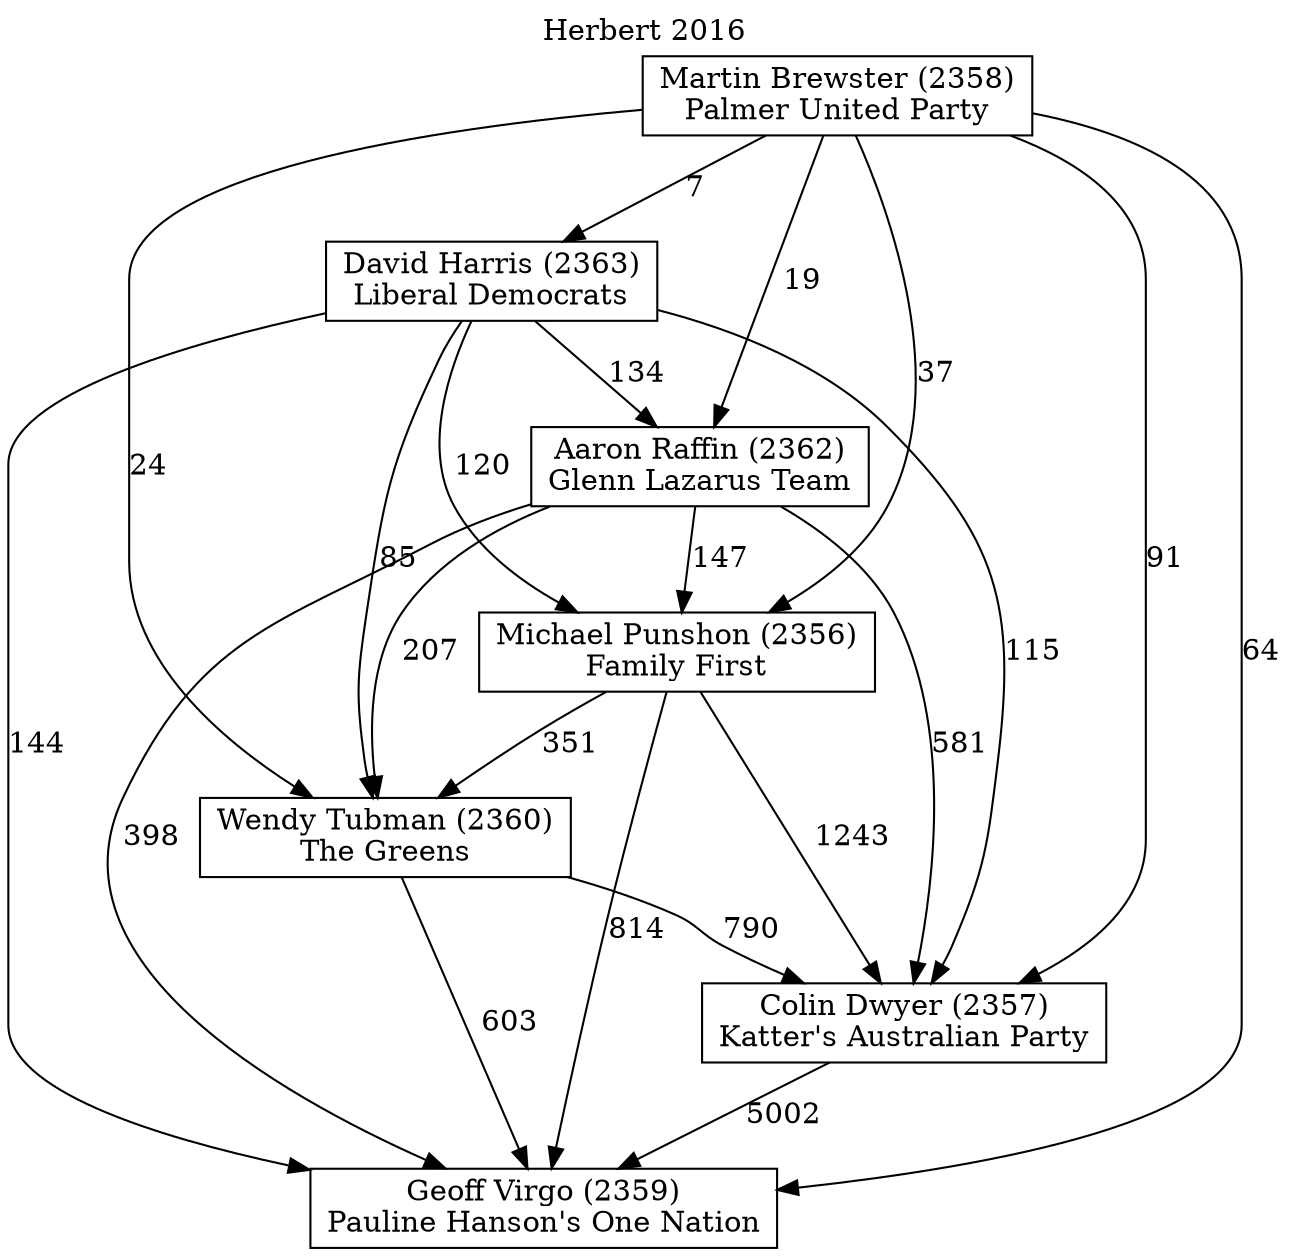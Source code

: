 // House preference flow
digraph "Geoff Virgo (2359)_Herbert_2016" {
	graph [label="Herbert 2016" labelloc=t mclimit=10]
	node [shape=box]
	"Martin Brewster (2358)" [label="Martin Brewster (2358)
Palmer United Party"]
	"Wendy Tubman (2360)" [label="Wendy Tubman (2360)
The Greens"]
	"David Harris (2363)" [label="David Harris (2363)
Liberal Democrats"]
	"Colin Dwyer (2357)" [label="Colin Dwyer (2357)
Katter's Australian Party"]
	"Geoff Virgo (2359)" [label="Geoff Virgo (2359)
Pauline Hanson's One Nation"]
	"Michael Punshon (2356)" [label="Michael Punshon (2356)
Family First"]
	"Aaron Raffin (2362)" [label="Aaron Raffin (2362)
Glenn Lazarus Team"]
	"Martin Brewster (2358)" -> "Michael Punshon (2356)" [label=37]
	"Aaron Raffin (2362)" -> "Wendy Tubman (2360)" [label=207]
	"Wendy Tubman (2360)" -> "Colin Dwyer (2357)" [label=790]
	"David Harris (2363)" -> "Geoff Virgo (2359)" [label=144]
	"David Harris (2363)" -> "Michael Punshon (2356)" [label=120]
	"Aaron Raffin (2362)" -> "Michael Punshon (2356)" [label=147]
	"Martin Brewster (2358)" -> "David Harris (2363)" [label=7]
	"Martin Brewster (2358)" -> "Wendy Tubman (2360)" [label=24]
	"Martin Brewster (2358)" -> "Geoff Virgo (2359)" [label=64]
	"Aaron Raffin (2362)" -> "Colin Dwyer (2357)" [label=581]
	"Martin Brewster (2358)" -> "Aaron Raffin (2362)" [label=19]
	"David Harris (2363)" -> "Wendy Tubman (2360)" [label=85]
	"Aaron Raffin (2362)" -> "Geoff Virgo (2359)" [label=398]
	"David Harris (2363)" -> "Aaron Raffin (2362)" [label=134]
	"Michael Punshon (2356)" -> "Geoff Virgo (2359)" [label=814]
	"David Harris (2363)" -> "Colin Dwyer (2357)" [label=115]
	"Michael Punshon (2356)" -> "Wendy Tubman (2360)" [label=351]
	"Michael Punshon (2356)" -> "Colin Dwyer (2357)" [label=1243]
	"Colin Dwyer (2357)" -> "Geoff Virgo (2359)" [label=5002]
	"Martin Brewster (2358)" -> "Colin Dwyer (2357)" [label=91]
	"Wendy Tubman (2360)" -> "Geoff Virgo (2359)" [label=603]
}
